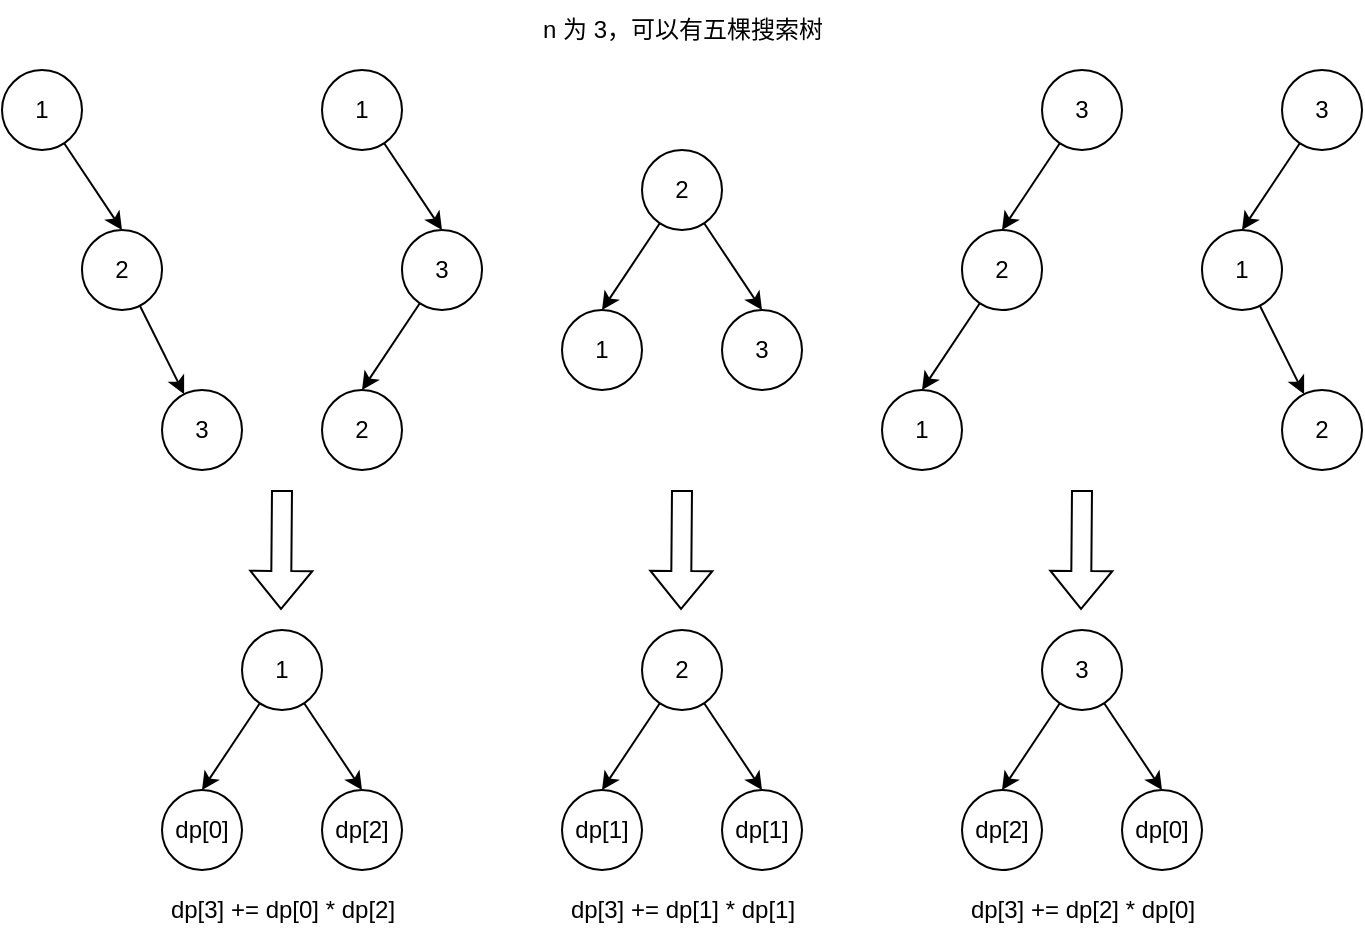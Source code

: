 <mxfile version="24.7.17">
  <diagram name="第 1 页" id="xDa3HBBrlBz8IYqKRJFq">
    <mxGraphModel dx="954" dy="727" grid="1" gridSize="10" guides="1" tooltips="1" connect="1" arrows="1" fold="1" page="1" pageScale="1" pageWidth="827" pageHeight="1169" math="0" shadow="0">
      <root>
        <mxCell id="0" />
        <mxCell id="1" parent="0" />
        <mxCell id="THoQ1tUaOefjFeKtj0SP-1" style="rounded=0;orthogonalLoop=1;jettySize=auto;html=1;" edge="1" parent="1" source="THoQ1tUaOefjFeKtj0SP-2" target="THoQ1tUaOefjFeKtj0SP-5">
          <mxGeometry relative="1" as="geometry" />
        </mxCell>
        <mxCell id="THoQ1tUaOefjFeKtj0SP-2" value="2" style="ellipse;whiteSpace=wrap;html=1;aspect=fixed;" vertex="1" parent="1">
          <mxGeometry x="80" y="160" width="40" height="40" as="geometry" />
        </mxCell>
        <mxCell id="THoQ1tUaOefjFeKtj0SP-3" style="rounded=0;orthogonalLoop=1;jettySize=auto;html=1;entryX=0.5;entryY=0;entryDx=0;entryDy=0;" edge="1" parent="1" source="THoQ1tUaOefjFeKtj0SP-4" target="THoQ1tUaOefjFeKtj0SP-2">
          <mxGeometry relative="1" as="geometry" />
        </mxCell>
        <mxCell id="THoQ1tUaOefjFeKtj0SP-4" value="1" style="ellipse;whiteSpace=wrap;html=1;aspect=fixed;" vertex="1" parent="1">
          <mxGeometry x="40" y="80" width="40" height="40" as="geometry" />
        </mxCell>
        <mxCell id="THoQ1tUaOefjFeKtj0SP-5" value="3" style="ellipse;whiteSpace=wrap;html=1;aspect=fixed;" vertex="1" parent="1">
          <mxGeometry x="120" y="240" width="40" height="40" as="geometry" />
        </mxCell>
        <mxCell id="THoQ1tUaOefjFeKtj0SP-6" style="rounded=0;orthogonalLoop=1;jettySize=auto;html=1;entryX=0.5;entryY=0;entryDx=0;entryDy=0;" edge="1" parent="1" source="THoQ1tUaOefjFeKtj0SP-7" target="THoQ1tUaOefjFeKtj0SP-10">
          <mxGeometry relative="1" as="geometry" />
        </mxCell>
        <mxCell id="THoQ1tUaOefjFeKtj0SP-7" value="3" style="ellipse;whiteSpace=wrap;html=1;aspect=fixed;" vertex="1" parent="1">
          <mxGeometry x="240" y="160" width="40" height="40" as="geometry" />
        </mxCell>
        <mxCell id="THoQ1tUaOefjFeKtj0SP-8" style="rounded=0;orthogonalLoop=1;jettySize=auto;html=1;entryX=0.5;entryY=0;entryDx=0;entryDy=0;" edge="1" parent="1" source="THoQ1tUaOefjFeKtj0SP-9" target="THoQ1tUaOefjFeKtj0SP-7">
          <mxGeometry relative="1" as="geometry" />
        </mxCell>
        <mxCell id="THoQ1tUaOefjFeKtj0SP-9" value="1" style="ellipse;whiteSpace=wrap;html=1;aspect=fixed;" vertex="1" parent="1">
          <mxGeometry x="200" y="80" width="40" height="40" as="geometry" />
        </mxCell>
        <mxCell id="THoQ1tUaOefjFeKtj0SP-10" value="2" style="ellipse;whiteSpace=wrap;html=1;aspect=fixed;" vertex="1" parent="1">
          <mxGeometry x="200" y="240" width="40" height="40" as="geometry" />
        </mxCell>
        <mxCell id="THoQ1tUaOefjFeKtj0SP-11" style="rounded=0;orthogonalLoop=1;jettySize=auto;html=1;entryX=0.5;entryY=0;entryDx=0;entryDy=0;" edge="1" parent="1" source="THoQ1tUaOefjFeKtj0SP-13" target="THoQ1tUaOefjFeKtj0SP-15">
          <mxGeometry relative="1" as="geometry" />
        </mxCell>
        <mxCell id="THoQ1tUaOefjFeKtj0SP-12" style="rounded=0;orthogonalLoop=1;jettySize=auto;html=1;entryX=0.5;entryY=0;entryDx=0;entryDy=0;" edge="1" parent="1" source="THoQ1tUaOefjFeKtj0SP-13" target="THoQ1tUaOefjFeKtj0SP-14">
          <mxGeometry relative="1" as="geometry" />
        </mxCell>
        <mxCell id="THoQ1tUaOefjFeKtj0SP-13" value="2" style="ellipse;whiteSpace=wrap;html=1;aspect=fixed;" vertex="1" parent="1">
          <mxGeometry x="360" y="120" width="40" height="40" as="geometry" />
        </mxCell>
        <mxCell id="THoQ1tUaOefjFeKtj0SP-14" value="3" style="ellipse;whiteSpace=wrap;html=1;aspect=fixed;" vertex="1" parent="1">
          <mxGeometry x="400" y="200" width="40" height="40" as="geometry" />
        </mxCell>
        <mxCell id="THoQ1tUaOefjFeKtj0SP-15" value="1" style="ellipse;whiteSpace=wrap;html=1;aspect=fixed;" vertex="1" parent="1">
          <mxGeometry x="320" y="200" width="40" height="40" as="geometry" />
        </mxCell>
        <mxCell id="THoQ1tUaOefjFeKtj0SP-16" style="rounded=0;orthogonalLoop=1;jettySize=auto;html=1;entryX=0.5;entryY=0;entryDx=0;entryDy=0;" edge="1" parent="1" source="THoQ1tUaOefjFeKtj0SP-17" target="THoQ1tUaOefjFeKtj0SP-20">
          <mxGeometry relative="1" as="geometry" />
        </mxCell>
        <mxCell id="THoQ1tUaOefjFeKtj0SP-17" value="2" style="ellipse;whiteSpace=wrap;html=1;aspect=fixed;" vertex="1" parent="1">
          <mxGeometry x="520" y="160" width="40" height="40" as="geometry" />
        </mxCell>
        <mxCell id="THoQ1tUaOefjFeKtj0SP-18" style="rounded=0;orthogonalLoop=1;jettySize=auto;html=1;entryX=0.5;entryY=0;entryDx=0;entryDy=0;" edge="1" parent="1" source="THoQ1tUaOefjFeKtj0SP-19" target="THoQ1tUaOefjFeKtj0SP-17">
          <mxGeometry relative="1" as="geometry" />
        </mxCell>
        <mxCell id="THoQ1tUaOefjFeKtj0SP-19" value="3" style="ellipse;whiteSpace=wrap;html=1;aspect=fixed;" vertex="1" parent="1">
          <mxGeometry x="560" y="80" width="40" height="40" as="geometry" />
        </mxCell>
        <mxCell id="THoQ1tUaOefjFeKtj0SP-20" value="1" style="ellipse;whiteSpace=wrap;html=1;aspect=fixed;" vertex="1" parent="1">
          <mxGeometry x="480" y="240" width="40" height="40" as="geometry" />
        </mxCell>
        <mxCell id="THoQ1tUaOefjFeKtj0SP-21" style="rounded=0;orthogonalLoop=1;jettySize=auto;html=1;" edge="1" parent="1" source="THoQ1tUaOefjFeKtj0SP-22" target="THoQ1tUaOefjFeKtj0SP-25">
          <mxGeometry relative="1" as="geometry" />
        </mxCell>
        <mxCell id="THoQ1tUaOefjFeKtj0SP-22" value="1" style="ellipse;whiteSpace=wrap;html=1;aspect=fixed;" vertex="1" parent="1">
          <mxGeometry x="640" y="160" width="40" height="40" as="geometry" />
        </mxCell>
        <mxCell id="THoQ1tUaOefjFeKtj0SP-23" style="rounded=0;orthogonalLoop=1;jettySize=auto;html=1;entryX=0.5;entryY=0;entryDx=0;entryDy=0;" edge="1" parent="1" source="THoQ1tUaOefjFeKtj0SP-24" target="THoQ1tUaOefjFeKtj0SP-22">
          <mxGeometry relative="1" as="geometry" />
        </mxCell>
        <mxCell id="THoQ1tUaOefjFeKtj0SP-24" value="3" style="ellipse;whiteSpace=wrap;html=1;aspect=fixed;" vertex="1" parent="1">
          <mxGeometry x="680" y="80" width="40" height="40" as="geometry" />
        </mxCell>
        <mxCell id="THoQ1tUaOefjFeKtj0SP-25" value="2" style="ellipse;whiteSpace=wrap;html=1;aspect=fixed;" vertex="1" parent="1">
          <mxGeometry x="680" y="240" width="40" height="40" as="geometry" />
        </mxCell>
        <mxCell id="THoQ1tUaOefjFeKtj0SP-26" value="n 为 3，可以有五棵搜索树" style="text;html=1;align=center;verticalAlign=middle;resizable=0;points=[];autosize=1;strokeColor=none;fillColor=none;" vertex="1" parent="1">
          <mxGeometry x="300" y="45" width="160" height="30" as="geometry" />
        </mxCell>
        <mxCell id="THoQ1tUaOefjFeKtj0SP-36" style="rounded=0;orthogonalLoop=1;jettySize=auto;html=1;entryX=0.5;entryY=0;entryDx=0;entryDy=0;" edge="1" parent="1" source="THoQ1tUaOefjFeKtj0SP-27" target="THoQ1tUaOefjFeKtj0SP-28">
          <mxGeometry relative="1" as="geometry" />
        </mxCell>
        <mxCell id="THoQ1tUaOefjFeKtj0SP-37" style="rounded=0;orthogonalLoop=1;jettySize=auto;html=1;entryX=0.5;entryY=0;entryDx=0;entryDy=0;" edge="1" parent="1" source="THoQ1tUaOefjFeKtj0SP-27" target="THoQ1tUaOefjFeKtj0SP-29">
          <mxGeometry relative="1" as="geometry" />
        </mxCell>
        <mxCell id="THoQ1tUaOefjFeKtj0SP-27" value="1" style="ellipse;whiteSpace=wrap;html=1;aspect=fixed;" vertex="1" parent="1">
          <mxGeometry x="160" y="360" width="40" height="40" as="geometry" />
        </mxCell>
        <mxCell id="THoQ1tUaOefjFeKtj0SP-28" value="dp[0]" style="ellipse;whiteSpace=wrap;html=1;aspect=fixed;" vertex="1" parent="1">
          <mxGeometry x="120" y="440" width="40" height="40" as="geometry" />
        </mxCell>
        <mxCell id="THoQ1tUaOefjFeKtj0SP-29" value="dp[2]" style="ellipse;whiteSpace=wrap;html=1;aspect=fixed;" vertex="1" parent="1">
          <mxGeometry x="200" y="440" width="40" height="40" as="geometry" />
        </mxCell>
        <mxCell id="THoQ1tUaOefjFeKtj0SP-38" style="rounded=0;orthogonalLoop=1;jettySize=auto;html=1;entryX=0.5;entryY=0;entryDx=0;entryDy=0;" edge="1" parent="1" source="THoQ1tUaOefjFeKtj0SP-30" target="THoQ1tUaOefjFeKtj0SP-31">
          <mxGeometry relative="1" as="geometry" />
        </mxCell>
        <mxCell id="THoQ1tUaOefjFeKtj0SP-39" style="rounded=0;orthogonalLoop=1;jettySize=auto;html=1;entryX=0.5;entryY=0;entryDx=0;entryDy=0;" edge="1" parent="1" source="THoQ1tUaOefjFeKtj0SP-30" target="THoQ1tUaOefjFeKtj0SP-32">
          <mxGeometry relative="1" as="geometry" />
        </mxCell>
        <mxCell id="THoQ1tUaOefjFeKtj0SP-30" value="2" style="ellipse;whiteSpace=wrap;html=1;aspect=fixed;" vertex="1" parent="1">
          <mxGeometry x="360" y="360" width="40" height="40" as="geometry" />
        </mxCell>
        <mxCell id="THoQ1tUaOefjFeKtj0SP-31" value="dp[1]" style="ellipse;whiteSpace=wrap;html=1;aspect=fixed;" vertex="1" parent="1">
          <mxGeometry x="320" y="440" width="40" height="40" as="geometry" />
        </mxCell>
        <mxCell id="THoQ1tUaOefjFeKtj0SP-32" value="dp[1]" style="ellipse;whiteSpace=wrap;html=1;aspect=fixed;" vertex="1" parent="1">
          <mxGeometry x="400" y="440" width="40" height="40" as="geometry" />
        </mxCell>
        <mxCell id="THoQ1tUaOefjFeKtj0SP-40" style="rounded=0;orthogonalLoop=1;jettySize=auto;html=1;entryX=0.5;entryY=0;entryDx=0;entryDy=0;" edge="1" parent="1" source="THoQ1tUaOefjFeKtj0SP-33" target="THoQ1tUaOefjFeKtj0SP-34">
          <mxGeometry relative="1" as="geometry" />
        </mxCell>
        <mxCell id="THoQ1tUaOefjFeKtj0SP-41" style="rounded=0;orthogonalLoop=1;jettySize=auto;html=1;entryX=0.5;entryY=0;entryDx=0;entryDy=0;" edge="1" parent="1" source="THoQ1tUaOefjFeKtj0SP-33" target="THoQ1tUaOefjFeKtj0SP-35">
          <mxGeometry relative="1" as="geometry" />
        </mxCell>
        <mxCell id="THoQ1tUaOefjFeKtj0SP-33" value="3" style="ellipse;whiteSpace=wrap;html=1;aspect=fixed;" vertex="1" parent="1">
          <mxGeometry x="560" y="360" width="40" height="40" as="geometry" />
        </mxCell>
        <mxCell id="THoQ1tUaOefjFeKtj0SP-34" value="dp[2]" style="ellipse;whiteSpace=wrap;html=1;aspect=fixed;" vertex="1" parent="1">
          <mxGeometry x="520" y="440" width="40" height="40" as="geometry" />
        </mxCell>
        <mxCell id="THoQ1tUaOefjFeKtj0SP-35" value="dp[0]" style="ellipse;whiteSpace=wrap;html=1;aspect=fixed;" vertex="1" parent="1">
          <mxGeometry x="600" y="440" width="40" height="40" as="geometry" />
        </mxCell>
        <mxCell id="THoQ1tUaOefjFeKtj0SP-42" value="dp[3] += dp[0] * dp[2]" style="text;html=1;align=center;verticalAlign=middle;resizable=0;points=[];autosize=1;strokeColor=none;fillColor=none;" vertex="1" parent="1">
          <mxGeometry x="110" y="485" width="140" height="30" as="geometry" />
        </mxCell>
        <mxCell id="THoQ1tUaOefjFeKtj0SP-43" value="dp[3] += dp[1] * dp[1]" style="text;html=1;align=center;verticalAlign=middle;resizable=0;points=[];autosize=1;strokeColor=none;fillColor=none;" vertex="1" parent="1">
          <mxGeometry x="310" y="485" width="140" height="30" as="geometry" />
        </mxCell>
        <mxCell id="THoQ1tUaOefjFeKtj0SP-44" value="dp[3] += dp[2] * dp[0]" style="text;html=1;align=center;verticalAlign=middle;resizable=0;points=[];autosize=1;strokeColor=none;fillColor=none;" vertex="1" parent="1">
          <mxGeometry x="510" y="485" width="140" height="30" as="geometry" />
        </mxCell>
        <mxCell id="THoQ1tUaOefjFeKtj0SP-45" value="" style="shape=flexArrow;endArrow=classic;html=1;rounded=0;" edge="1" parent="1">
          <mxGeometry width="50" height="50" relative="1" as="geometry">
            <mxPoint x="180" y="290" as="sourcePoint" />
            <mxPoint x="179.5" y="350" as="targetPoint" />
          </mxGeometry>
        </mxCell>
        <mxCell id="THoQ1tUaOefjFeKtj0SP-46" value="" style="shape=flexArrow;endArrow=classic;html=1;rounded=0;" edge="1" parent="1">
          <mxGeometry width="50" height="50" relative="1" as="geometry">
            <mxPoint x="380" y="290" as="sourcePoint" />
            <mxPoint x="379.5" y="350" as="targetPoint" />
          </mxGeometry>
        </mxCell>
        <mxCell id="THoQ1tUaOefjFeKtj0SP-47" value="" style="shape=flexArrow;endArrow=classic;html=1;rounded=0;" edge="1" parent="1">
          <mxGeometry width="50" height="50" relative="1" as="geometry">
            <mxPoint x="580" y="290" as="sourcePoint" />
            <mxPoint x="579.5" y="350" as="targetPoint" />
          </mxGeometry>
        </mxCell>
      </root>
    </mxGraphModel>
  </diagram>
</mxfile>
